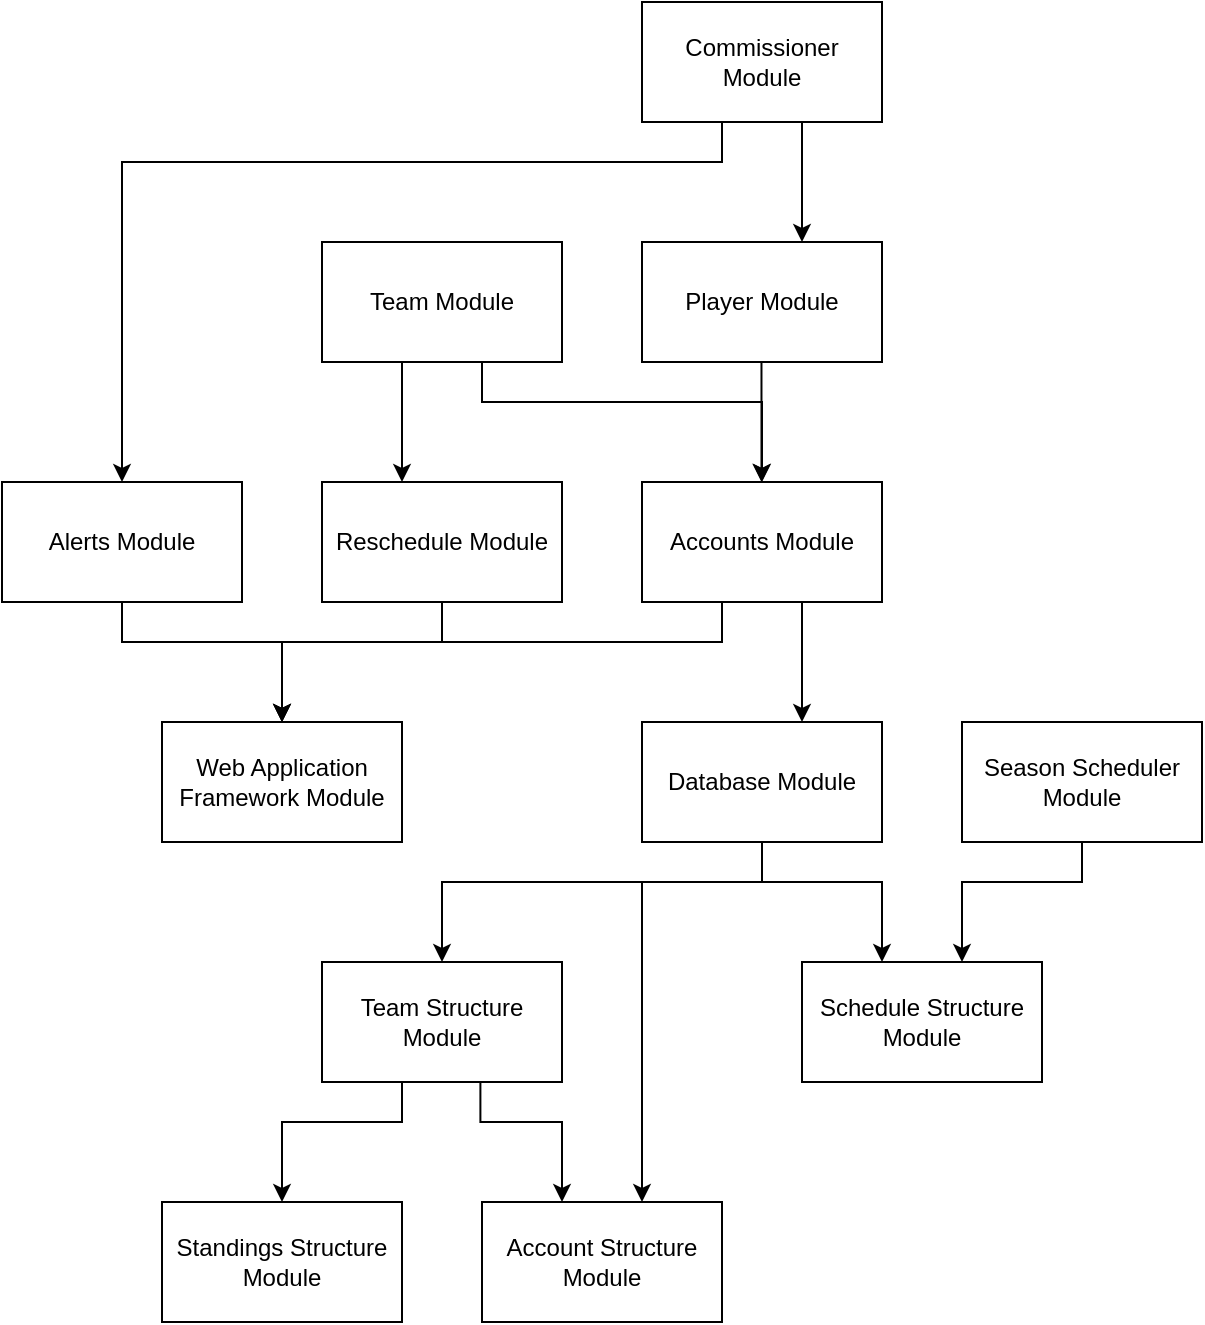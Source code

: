<mxfile version="26.0.6">
  <diagram name="Page-1" id="iNzf9NTmwxTuYWVgq3Jf">
    <mxGraphModel grid="1" page="1" gridSize="10" guides="1" tooltips="1" connect="1" arrows="1" fold="1" pageScale="1" pageWidth="850" pageHeight="1100" math="0" shadow="0">
      <root>
        <mxCell id="0" />
        <mxCell id="1" parent="0" />
        <mxCell id="6aAzInhcrSpjxHSK015f-1" value="Web Application Framework Module" style="rounded=0;whiteSpace=wrap;html=1;" vertex="1" parent="1">
          <mxGeometry x="240" y="440" width="120" height="60" as="geometry" />
        </mxCell>
        <mxCell id="6aAzInhcrSpjxHSK015f-2" value="Database Module" style="rounded=0;whiteSpace=wrap;html=1;" vertex="1" parent="1">
          <mxGeometry x="480" y="440" width="120" height="60" as="geometry" />
        </mxCell>
        <mxCell id="6aAzInhcrSpjxHSK015f-3" value="Accounts Module" style="whiteSpace=wrap;html=1;" vertex="1" parent="1">
          <mxGeometry x="480" y="320" width="120" height="60" as="geometry" />
        </mxCell>
        <mxCell id="6aAzInhcrSpjxHSK015f-5" value="&lt;div&gt;Team Module&lt;/div&gt;" style="whiteSpace=wrap;html=1;" vertex="1" parent="1">
          <mxGeometry x="320" y="200" width="120" height="60" as="geometry" />
        </mxCell>
        <mxCell id="6aAzInhcrSpjxHSK015f-7" value="Commissioner Module" style="whiteSpace=wrap;html=1;" vertex="1" parent="1">
          <mxGeometry x="480" y="80" width="120" height="60" as="geometry" />
        </mxCell>
        <mxCell id="6aAzInhcrSpjxHSK015f-8" value="Schedule Structure Module" style="whiteSpace=wrap;html=1;" vertex="1" parent="1">
          <mxGeometry x="560" y="560" width="120" height="60" as="geometry" />
        </mxCell>
        <mxCell id="6aAzInhcrSpjxHSK015f-9" value="Standings Structure Module" style="whiteSpace=wrap;html=1;" vertex="1" parent="1">
          <mxGeometry x="240" y="680" width="120" height="60" as="geometry" />
        </mxCell>
        <mxCell id="6aAzInhcrSpjxHSK015f-10" value="Reschedule Module" style="whiteSpace=wrap;html=1;" vertex="1" parent="1">
          <mxGeometry x="320" y="320" width="120" height="60" as="geometry" />
        </mxCell>
        <mxCell id="6aAzInhcrSpjxHSK015f-12" value="Alerts Module" style="whiteSpace=wrap;html=1;" vertex="1" parent="1">
          <mxGeometry x="160" y="320" width="120" height="60" as="geometry" />
        </mxCell>
        <mxCell id="6aAzInhcrSpjxHSK015f-19" value="" style="endArrow=classic;html=1;rounded=0;exitX=0.5;exitY=1;exitDx=0;exitDy=0;" edge="1" parent="1" source="6aAzInhcrSpjxHSK015f-2">
          <mxGeometry width="50" height="50" relative="1" as="geometry">
            <mxPoint x="600" y="510" as="sourcePoint" />
            <mxPoint x="600" y="560" as="targetPoint" />
            <Array as="points">
              <mxPoint x="540" y="520" />
              <mxPoint x="600" y="520" />
            </Array>
          </mxGeometry>
        </mxCell>
        <mxCell id="6aAzInhcrSpjxHSK015f-22" value="" style="endArrow=classic;html=1;rounded=0;exitX=0.5;exitY=1;exitDx=0;exitDy=0;entryX=0.5;entryY=0;entryDx=0;entryDy=0;" edge="1" parent="1">
          <mxGeometry width="50" height="50" relative="1" as="geometry">
            <mxPoint x="560" y="140" as="sourcePoint" />
            <mxPoint x="560" y="200" as="targetPoint" />
          </mxGeometry>
        </mxCell>
        <mxCell id="6aAzInhcrSpjxHSK015f-27" value="Account Structure Module" style="whiteSpace=wrap;html=1;" vertex="1" parent="1">
          <mxGeometry x="400" y="680" width="120" height="60" as="geometry" />
        </mxCell>
        <mxCell id="6aAzInhcrSpjxHSK015f-28" value="Team Structure Module" style="whiteSpace=wrap;html=1;" vertex="1" parent="1">
          <mxGeometry x="320" y="560" width="120" height="60" as="geometry" />
        </mxCell>
        <mxCell id="6aAzInhcrSpjxHSK015f-29" value="" style="endArrow=classic;html=1;rounded=0;exitX=0.5;exitY=1;exitDx=0;exitDy=0;" edge="1" parent="1">
          <mxGeometry width="50" height="50" relative="1" as="geometry">
            <mxPoint x="540" y="500.78" as="sourcePoint" />
            <mxPoint x="480" y="680" as="targetPoint" />
            <Array as="points">
              <mxPoint x="540" y="520" />
              <mxPoint x="480" y="520" />
            </Array>
          </mxGeometry>
        </mxCell>
        <mxCell id="6aAzInhcrSpjxHSK015f-31" value="" style="edgeStyle=none;orthogonalLoop=1;jettySize=auto;html=1;rounded=0;exitX=0.5;exitY=1;exitDx=0;exitDy=0;entryX=0.5;entryY=0;entryDx=0;entryDy=0;" edge="1" parent="1" source="6aAzInhcrSpjxHSK015f-2" target="6aAzInhcrSpjxHSK015f-28">
          <mxGeometry width="100" relative="1" as="geometry">
            <mxPoint x="350" y="530" as="sourcePoint" />
            <mxPoint x="450" y="530" as="targetPoint" />
            <Array as="points">
              <mxPoint x="540" y="520" />
              <mxPoint x="380" y="520" />
            </Array>
          </mxGeometry>
        </mxCell>
        <mxCell id="6aAzInhcrSpjxHSK015f-32" value="" style="edgeStyle=none;orthogonalLoop=1;jettySize=auto;html=1;rounded=0;exitX=0.5;exitY=1;exitDx=0;exitDy=0;" edge="1" parent="1">
          <mxGeometry width="100" relative="1" as="geometry">
            <mxPoint x="399.2" y="620" as="sourcePoint" />
            <mxPoint x="440" y="680" as="targetPoint" />
            <Array as="points">
              <mxPoint x="399.2" y="640" />
              <mxPoint x="440" y="640" />
            </Array>
          </mxGeometry>
        </mxCell>
        <mxCell id="6aAzInhcrSpjxHSK015f-50" value="Season Scheduler Module" style="rounded=0;whiteSpace=wrap;html=1;" vertex="1" parent="1">
          <mxGeometry x="640" y="440" width="120" height="60" as="geometry" />
        </mxCell>
        <mxCell id="6aAzInhcrSpjxHSK015f-51" value="" style="endArrow=classic;html=1;rounded=0;exitX=0.5;exitY=1;exitDx=0;exitDy=0;" edge="1" parent="1" source="6aAzInhcrSpjxHSK015f-50">
          <mxGeometry width="50" height="50" relative="1" as="geometry">
            <mxPoint x="350" y="410" as="sourcePoint" />
            <mxPoint x="640" y="560" as="targetPoint" />
            <Array as="points">
              <mxPoint x="700" y="520" />
              <mxPoint x="640" y="520" />
            </Array>
          </mxGeometry>
        </mxCell>
        <mxCell id="6aAzInhcrSpjxHSK015f-4" value="Player Module" style="whiteSpace=wrap;html=1;" vertex="1" parent="1">
          <mxGeometry x="480" y="200" width="120" height="60" as="geometry" />
        </mxCell>
        <mxCell id="qV5YMCeaGK3KhLgk37jh-3" value="" style="edgeStyle=none;orthogonalLoop=1;jettySize=auto;html=1;rounded=0;exitX=0.5;exitY=1;exitDx=0;exitDy=0;entryX=0.5;entryY=0;entryDx=0;entryDy=0;" edge="1" parent="1" target="6aAzInhcrSpjxHSK015f-9">
          <mxGeometry width="100" relative="1" as="geometry">
            <mxPoint x="360.0" y="620" as="sourcePoint" />
            <mxPoint x="400.8" y="680" as="targetPoint" />
            <Array as="points">
              <mxPoint x="360" y="640" />
              <mxPoint x="300" y="640" />
            </Array>
          </mxGeometry>
        </mxCell>
        <mxCell id="qV5YMCeaGK3KhLgk37jh-4" value="" style="endArrow=classic;html=1;rounded=0;exitX=0.5;exitY=1;exitDx=0;exitDy=0;entryX=0.5;entryY=0;entryDx=0;entryDy=0;" edge="1" parent="1">
          <mxGeometry width="50" height="50" relative="1" as="geometry">
            <mxPoint x="539.74" y="260" as="sourcePoint" />
            <mxPoint x="539.74" y="320" as="targetPoint" />
          </mxGeometry>
        </mxCell>
        <mxCell id="qV5YMCeaGK3KhLgk37jh-6" value="" style="endArrow=classic;html=1;rounded=0;" edge="1" parent="1">
          <mxGeometry width="50" height="50" relative="1" as="geometry">
            <mxPoint x="400" y="260" as="sourcePoint" />
            <mxPoint x="540" y="320" as="targetPoint" />
            <Array as="points">
              <mxPoint x="400" y="280" />
              <mxPoint x="540" y="280" />
            </Array>
          </mxGeometry>
        </mxCell>
        <mxCell id="qV5YMCeaGK3KhLgk37jh-7" value="" style="endArrow=classic;html=1;rounded=0;entryX=0.5;entryY=0;entryDx=0;entryDy=0;" edge="1" parent="1" target="6aAzInhcrSpjxHSK015f-12">
          <mxGeometry width="50" height="50" relative="1" as="geometry">
            <mxPoint x="520" y="140" as="sourcePoint" />
            <mxPoint x="300" y="190" as="targetPoint" />
            <Array as="points">
              <mxPoint x="520" y="160" />
              <mxPoint x="220" y="160" />
            </Array>
          </mxGeometry>
        </mxCell>
        <mxCell id="qV5YMCeaGK3KhLgk37jh-8" value="" style="endArrow=classic;html=1;rounded=0;exitX=0.5;exitY=1;exitDx=0;exitDy=0;entryX=0.5;entryY=0;entryDx=0;entryDy=0;" edge="1" parent="1">
          <mxGeometry width="50" height="50" relative="1" as="geometry">
            <mxPoint x="360" y="260" as="sourcePoint" />
            <mxPoint x="360" y="320" as="targetPoint" />
          </mxGeometry>
        </mxCell>
        <mxCell id="qV5YMCeaGK3KhLgk37jh-9" value="" style="endArrow=classic;html=1;rounded=0;exitX=0.5;exitY=1;exitDx=0;exitDy=0;entryX=0.5;entryY=0;entryDx=0;entryDy=0;" edge="1" parent="1" source="6aAzInhcrSpjxHSK015f-12" target="6aAzInhcrSpjxHSK015f-1">
          <mxGeometry width="50" height="50" relative="1" as="geometry">
            <mxPoint x="370" y="270" as="sourcePoint" />
            <mxPoint x="290" y="420" as="targetPoint" />
            <Array as="points">
              <mxPoint x="220" y="400" />
              <mxPoint x="300" y="400" />
            </Array>
          </mxGeometry>
        </mxCell>
        <mxCell id="qV5YMCeaGK3KhLgk37jh-10" value="" style="endArrow=classic;html=1;rounded=0;exitX=0.5;exitY=1;exitDx=0;exitDy=0;entryX=0.5;entryY=0;entryDx=0;entryDy=0;" edge="1" parent="1" source="6aAzInhcrSpjxHSK015f-10" target="6aAzInhcrSpjxHSK015f-1">
          <mxGeometry width="50" height="50" relative="1" as="geometry">
            <mxPoint x="379.83" y="390" as="sourcePoint" />
            <mxPoint x="379.83" y="450" as="targetPoint" />
            <Array as="points">
              <mxPoint x="380" y="400" />
              <mxPoint x="300" y="400" />
            </Array>
          </mxGeometry>
        </mxCell>
        <mxCell id="qV5YMCeaGK3KhLgk37jh-11" value="" style="endArrow=classic;html=1;rounded=0;entryX=0.5;entryY=0;entryDx=0;entryDy=0;" edge="1" parent="1" target="6aAzInhcrSpjxHSK015f-1">
          <mxGeometry width="50" height="50" relative="1" as="geometry">
            <mxPoint x="520" y="380" as="sourcePoint" />
            <mxPoint x="370" y="330" as="targetPoint" />
            <Array as="points">
              <mxPoint x="520" y="400" />
              <mxPoint x="300" y="400" />
            </Array>
          </mxGeometry>
        </mxCell>
        <mxCell id="qV5YMCeaGK3KhLgk37jh-12" value="" style="endArrow=classic;html=1;rounded=0;exitX=0.5;exitY=1;exitDx=0;exitDy=0;entryX=0.5;entryY=0;entryDx=0;entryDy=0;" edge="1" parent="1">
          <mxGeometry width="50" height="50" relative="1" as="geometry">
            <mxPoint x="560" y="380" as="sourcePoint" />
            <mxPoint x="560" y="440" as="targetPoint" />
          </mxGeometry>
        </mxCell>
      </root>
    </mxGraphModel>
  </diagram>
</mxfile>
